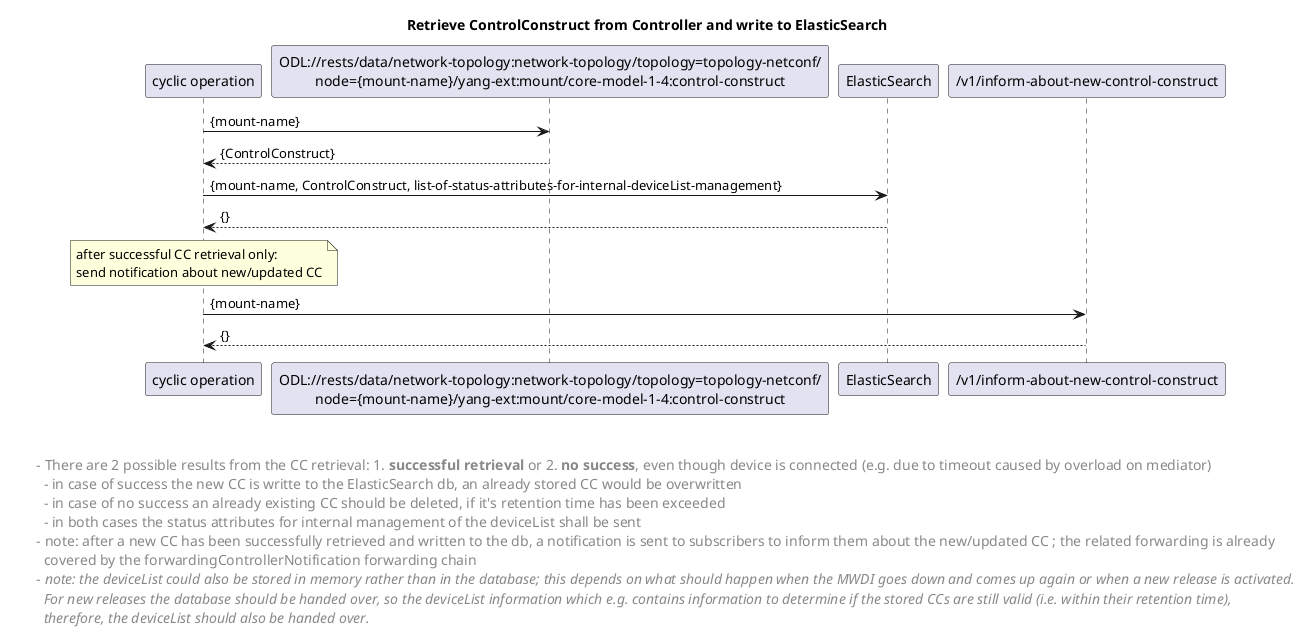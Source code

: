@startuml
skinparam responseMessageBelowArrow true

title Retrieve ControlConstruct from Controller and write to ElasticSearch

"cyclic operation" -> "ODL://rests/data/network-topology:network-topology/topology=topology-netconf/\nnode={mount-name}/yang-ext:mount/core-model-1-4:control-construct": {mount-name}
"ODL://rests/data/network-topology:network-topology/topology=topology-netconf/\nnode={mount-name}/yang-ext:mount/core-model-1-4:control-construct" --> "cyclic operation": {ControlConstruct}


"cyclic operation" -> "ElasticSearch": {mount-name, ControlConstruct, list-of-status-attributes-for-internal-deviceList-management}
"ElasticSearch" --> "cyclic operation": {}

note over "cyclic operation": after successful CC retrieval only: \nsend notification about new/updated CC

"cyclic operation" -> "/v1/inform-about-new-control-construct": {mount-name}
"/v1/inform-about-new-control-construct" --> "cyclic operation": {}


left footer 


\t  - There are 2 possible results from the CC retrieval: 1. <b>successful retrieval</b> or 2. <b>no success</b>, even though device is connected (e.g. due to timeout caused by overload on mediator)
\t    - in case of success the new CC is writte to the ElasticSearch db, an already stored CC would be overwritten
\t    - in case of no success an already existing CC should be deleted, if it's retention time has been exceeded
\t    - in both cases the status attributes for internal management of the deviceList shall be sent
\t  - note: after a new CC has been successfully retrieved and written to the db, a notification is sent to subscribers to inform them about the new/updated CC ; the related forwarding is already
\t    covered by the forwardingControllerNotification forwarding chain
\t  - <i>note: the deviceList could also be stored in memory rather than in the database; this depends on what should happen when the MWDI goes down and comes up again or when a new release is activated.
\t    <i>For new releases the database should be handed over, so the deviceList information which e.g. contains information to determine if the stored CCs are still valid (i.e. within their retention time),
\t    <i>therefore, the deviceList should also be handed over.
end footer

<style>
footer {
  HorizontalAlignment left
  FontSize 14
}
</style>


@enduml